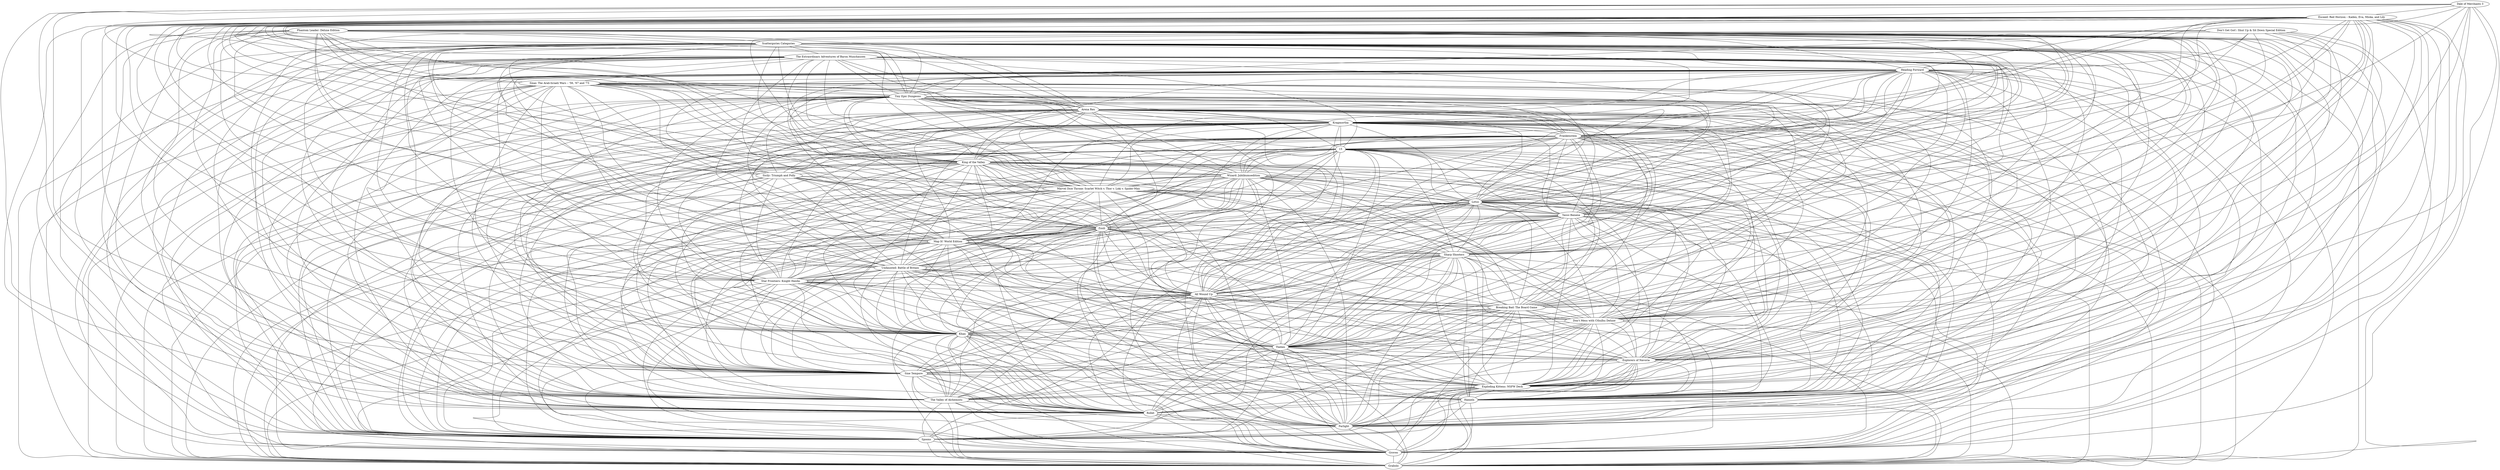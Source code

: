 /* Created by igraph 0.10.13-111-g3dd336a4e */
graph {
  0 [
    label=Grabolo
    id=2114
  ];
  1 [
    label=Groves
    id=241796
  ];
  2 [
    label=Spoons
    id=4853
  ];
  3 [
    label=Farlight
    id=197320
  ];
  4 [
    label=Rollet
    id=152162
  ];
  5 [
    label="The Valley of Alchemists"
    id=396989
  ];
  6 [
    label=Hameln
    id=20228
  ];
  7 [
    label="Exploding Kittens: NSFW Deck"
    id=200680
  ];
  8 [
    label="Sine Tempore"
    id=198830
  ];
  9 [
    label="Explorers of Navoria"
    id=234432
  ];
  10 [
    label=Thebes
    id=638
  ];
  11 [
    label=Khan
    id=67180
  ];
  12 [
    label="Don't Mess with Cthulhu Deluxe"
    id=262114
  ];
  13 [
    label="Breaking Bad: The Board Game"
    id=80933
  ];
  14 [
    label="All Wound Up"
    id=123045
  ];
  15 [
    label="Star Frontiers: Knight Hawks"
    id=3482
  ];
  16 [
    label="Undaunted: Battle of Britain"
    id=161108
  ];
  17 [
    label="Sharp Shooters"
    id=9049
  ];
  18 [
    label="Map It! World Edition"
    id=1452
  ];
  19 [
    label=Zuuli
    id=14188
  ];
  20 [
    label="Tasso Banana"
    id=268665
  ];
  21 [
    label=Lotus
    id=130764
  ];
  22 [
    label="Marvel Dice Throne: Scarlet Witch v. Thor v. Loki v. Spider-Man"
    id=158978
  ];
  23 [
    label="Sicily: Triumph and Folly"
    id=160418
  ];
  24 [
    label="Wizard: Jubiläumsedition"
    id=304847
  ];
  25 [
    label="King of the Valley"
    id=209672
  ];
  26 [
    label=15
    id=38032
  ];
  27 [
    label=Frankenstein
    id=21569
  ];
  28 [
    label=Kragmortha
    id=129225
  ];
  29 [
    label="Arena Rex"
    id=18615
  ];
  30 [
    label="Tiny Epic Dungeons"
    id=19212
  ];
  31 [
    label="Sinai: The Arab-Israeli Wars – '56, '67 and '73"
    id=6037
  ];
  32 [
    label="Heading Forward"
    id=88559
  ];
  33 [
    label="The Extraordinary Adventures of Baron Munchausen"
    id=4023
  ];
  34 [
    label="Scattergories Categories"
    id=146596
  ];
  35 [
    label="Phantom Leader: Deluxe Edition"
    id=66781
  ];
  36 [
    label="Exceed: Red Horizon – Kaden, Eva, Miska, and Lily"
    id=75448
  ];
  37 [
    label="Don't Get Got!: Shut Up & Sit Down Special Edition"
    id=255249
  ];
  38 [
    label="Dale of Merchants 3"
    id=191597
  ];

  1 -- 0 [
    weight=20.8124997919404
  ];
  2 -- 0 [
    weight=128.907226782844
  ];
  3 -- 0 [
    weight=11.5025145895409
  ];
  4 -- 0 [
    weight=190.600615443305
  ];
  5 -- 0 [
    weight=2.03141475773554
  ];
  6 -- 0 [
    weight=97.2214793094383
  ];
  7 -- 0 [
    weight=24.250357459706
  ];
  8 -- 0 [
    weight=0.997217516036214
  ];
  9 -- 0 [
    weight=17.4264106390623
  ];
  10 -- 0 [
    weight=145.701466067203
  ];
  11 -- 0 [
    weight=66.032978124715
  ];
  12 -- 0 [
    weight=50.3007088430655
  ];
  13 -- 0 [
    weight=106.978721167226
  ];
  14 -- 0 [
    weight=6.38028794297049
  ];
  15 -- 0 [
    weight=2.98130318092453
  ];
  16 -- 0 [
    weight=2.2383663942439
  ];
  17 -- 0 [
    weight=14.3262529008656
  ];
  18 -- 0 [
    weight=104.810904981825
  ];
  19 -- 0 [
    weight=21.4644981703077
  ];
  20 -- 0 [
    weight=32.6769073971306
  ];
  21 -- 0 [
    weight=9.94000692314318
  ];
  22 -- 0 [
    weight=14.4264738382099
  ];
  24 -- 0 [
    weight=43.990869139485
  ];
  25 -- 0 [
    weight=77.6921243605518
  ];
  26 -- 0 [
    weight=136.833353524955
  ];
  27 -- 0 [
    weight=28.4407503351493
  ];
  28 -- 0 [
    weight=42.4632275715864
  ];
  29 -- 0 [
    weight=2.09018916716925
  ];
  30 -- 0 [
    weight=1.4965732257994
  ];
  31 -- 0 [
    weight=0.0942277372300601
  ];
  32 -- 0 [
    weight=0.544604067890985
  ];
  33 -- 0 [
    weight=2.12736405284326
  ];
  34 -- 0 [
    weight=17.3966571604874
  ];
  36 -- 0 [
    weight=0.480532000083844
  ];
  2 -- 1 [
    weight=4.64846240034005
  ];
  3 -- 1 [
    weight=160.340117464192
  ];
  4 -- 1 [
    weight=76.7159760337006
  ];
  5 -- 1 [
    weight=130.321842239484
  ];
  6 -- 1 [
    weight=2.15429324301188
  ];
  7 -- 1 [
    weight=35.2544981061704
  ];
  8 -- 1 [
    weight=35.6660546960432
  ];
  9 -- 1 [
    weight=193.591103874049
  ];
  10 -- 1 [
    weight=0.534544606601273
  ];
  11 -- 1 [
    weight=13.3943253198262
  ];
  12 -- 1 [
    weight=490.66730277739
  ];
  13 -- 1 [
    weight=48.7908830722279
  ];
  14 -- 1 [
    weight=4.78927441724798
  ];
  15 -- 1 [
    weight=0.53923703468903
  ];
  16 -- 1 [
    weight=2.92271927641501
  ];
  17 -- 1 [
    weight=4.5633231001882
  ];
  18 -- 1 [
    weight=2.42877353481501
  ];
  19 -- 1 [
    weight=68.3271158062158
  ];
  20 -- 1 [
    weight=132.029445374423
  ];
  21 -- 1 [
    weight=129.138872817808
  ];
  22 -- 1 [
    weight=100.684749829607
  ];
  23 -- 1 [
    weight=0.27506348514785
  ];
  24 -- 1 [
    weight=12.6463582885703
  ];
  25 -- 1 [
    weight=175.329077883315
  ];
  26 -- 1 [
    weight=8.281391026362
  ];
  27 -- 1 [
    weight=17.149436767835
  ];
  28 -- 1 [
    weight=18.962528473837
  ];
  29 -- 1 [
    weight=0.992628098895572
  ];
  30 -- 1 [
    weight=45.6084755551527
  ];
  31 -- 1 [
    weight=0.102243201974814
  ];
  32 -- 1 [
    weight=15.8688645317986
  ];
  33 -- 1 [
    weight=4.17826412143165
  ];
  34 -- 1 [
    weight=8.22098489052172
  ];
  35 -- 1 [
    weight=0.328326969557841
  ];
  36 -- 1 [
    weight=21.4695045354099
  ];
  37 -- 1 [
    weight=0.277727413155844
  ];
  38 -- 1 [
    weight=0.315487956255594
  ];
  3 -- 2 [
    weight=0.534059657273945
  ];
  4 -- 2 [
    weight=166.914759317362
  ];
  5 -- 2 [
    weight=0.151344690185112
  ];
  6 -- 2 [
    weight=35.8149768774737
  ];
  7 -- 2 [
    weight=124.322428203326
  ];
  8 -- 2 [
    weight=0.11634998505873
  ];
  9 -- 2 [
    weight=2.55824672941268
  ];
  10 -- 2 [
    weight=45.4015249279094
  ];
  11 -- 2 [
    weight=5.18371722641893
  ];
  12 -- 2 [
    weight=15.3643866279611
  ];
  13 -- 2 [
    weight=9.30436684348905
  ];
  14 -- 2 [
    weight=19.2072128514353
  ];
  15 -- 2 [
    weight=3.91978125927676
  ];
  16 -- 2 [
    weight=0.162540221033019
  ];
  17 -- 2 [
    weight=388.559589376355
  ];
  18 -- 2 [
    weight=51.582335600575
  ];
  19 -- 2 [
    weight=69.6260885406368
  ];
  20 -- 2 [
    weight=15.0591825692713
  ];
  21 -- 2 [
    weight=4.87567969364166
  ];
  22 -- 2 [
    weight=29.0480088916036
  ];
  23 -- 2 [
    weight=0.132837851493697
  ];
  24 -- 2 [
    weight=1.9214202151998
  ];
  25 -- 2 [
    weight=9.37077151263157
  ];
  26 -- 2 [
    weight=8.4898616910179
  ];
  27 -- 2 [
    weight=10.5309660618755
  ];
  28 -- 2 [
    weight=10.758869958609
  ];
  29 -- 2 [
    weight=15.1716704877973
  ];
  30 -- 2 [
    weight=2.48387812284413
  ];
  31 -- 2 [
    weight=0.16698821092196
  ];
  32 -- 2 [
    weight=0.323302134657999
  ];
  33 -- 2 [
    weight=9.50789371508106
  ];
  34 -- 2 [
    weight=181.561822684153
  ];
  35 -- 2 [
    weight=0.0377977861249342
  ];
  36 -- 2 [
    weight=0.234640572017123
  ];
  4 -- 3 [
    weight=454.857762307784
  ];
  5 -- 3 [
    weight=676.926634028051
  ];
  6 -- 3 [
    weight=2.19816566474555
  ];
  7 -- 3 [
    weight=633.088046397281
  ];
  8 -- 3 [
    weight=29.0756382133642
  ];
  9 -- 3 [
    weight=8.72678177935382
  ];
  10 -- 3 [
    weight=162.366479530033
  ];
  11 -- 3 [
    weight=662.440765562434
  ];
  12 -- 3 [
    weight=235.950882740919
  ];
  13 -- 3 [
    weight=71.6803164342588
  ];
  14 -- 3 [
    weight=117.953224110867
  ];
  15 -- 3 [
    weight=0.660529259020169
  ];
  16 -- 3 [
    weight=44.1303397791437
  ];
  17 -- 3 [
    weight=1.95448342648602
  ];
  18 -- 3 [
    weight=7.79346915958646
  ];
  19 -- 3 [
    weight=39.0968488291868
  ];
  20 -- 3 [
    weight=89.9494536007339
  ];
  21 -- 3 [
    weight=308.895957613471
  ];
  22 -- 3 [
    weight=7.50614470429519
  ];
  24 -- 3 [
    weight=6.88386517807226
  ];
  25 -- 3 [
    weight=207.536132130032
  ];
  26 -- 3 [
    weight=95.3165737042206
  ];
  27 -- 3 [
    weight=45.0932336850403
  ];
  28 -- 3 [
    weight=102.094115723743
  ];
  30 -- 3 [
    weight=12.8502154821766
  ];
  31 -- 3 [
    weight=0.0603278427382941
  ];
  32 -- 3 [
    weight=412.170441586105
  ];
  33 -- 3 [
    weight=0.804457613272869
  ];
  34 -- 3 [
    weight=0.887641239127123
  ];
  35 -- 3 [
    weight=1.74699011171864
  ];
  36 -- 3 [
    weight=14.3792190235546
  ];
  38 -- 3 [
    weight=0.89878379686565
  ];
  5 -- 4 [
    weight=9.38839350076006
  ];
  6 -- 4 [
    weight=36.7707609088387
  ];
  7 -- 4 [
    weight=948.715632806032
  ];
  8 -- 4 [
    weight=7.15045256582798
  ];
  9 -- 4 [
    weight=5.8787591188109
  ];
  10 -- 4 [
    weight=646.364792736249
  ];
  11 -- 4 [
    weight=160.303784608058
  ];
  12 -- 4 [
    weight=378.980170650342
  ];
  13 -- 4 [
    weight=100.999570593148
  ];
  14 -- 4 [
    weight=158.831285968594
  ];
  15 -- 4 [
    weight=6.9350995184803
  ];
  16 -- 4 [
    weight=10.9824516663027
  ];
  17 -- 4 [
    weight=22.2621703088668
  ];
  18 -- 4 [
    weight=12.1105712085501
  ];
  19 -- 4 [
    weight=51.1942539368932
  ];
  20 -- 4 [
    weight=112.776251831665
  ];
  21 -- 4 [
    weight=205.362212421431
  ];
  22 -- 4 [
    weight=30.3031133208266
  ];
  24 -- 4 [
    weight=30.1673444631126
  ];
  25 -- 4 [
    weight=76.3998957314355
  ];
  26 -- 4 [
    weight=67.0166541894514
  ];
  27 -- 4 [
    weight=36.9222010122475
  ];
  28 -- 4 [
    weight=87.9706812214839
  ];
  29 -- 4 [
    weight=2.05488544943608
  ];
  30 -- 4 [
    weight=23.3410106707654
  ];
  31 -- 4 [
    weight=0.232648753835322
  ];
  32 -- 4 [
    weight=25.3832153787837
  ];
  33 -- 4 [
    weight=22.520836956093
  ];
  34 -- 4 [
    weight=54.2905910884476
  ];
  35 -- 4 [
    weight=0.472098963184376
  ];
  36 -- 4 [
    weight=21.253821695016
  ];
  37 -- 4 [
    weight=3.4290235931944
  ];
  38 -- 4 [
    weight=0.333280445757758
  ];
  7 -- 5 [
    weight=381.987524009698
  ];
  8 -- 5 [
    weight=114.137408650008
  ];
  9 -- 5 [
    weight=459.634737736975
  ];
  10 -- 5 [
    weight=0.992405525077615
  ];
  11 -- 5 [
    weight=6.04822561783921
  ];
  12 -- 5 [
    weight=545.640042205914
  ];
  13 -- 5 [
    weight=45.0684228013853
  ];
  14 -- 5 [
    weight=2.48738004791023
  ];
  15 -- 5 [
    weight=0.0281735200059915
  ];
  16 -- 5 [
    weight=22.8289547274186
  ];
  17 -- 5 [
    weight=0.302413466326047
  ];
  18 -- 5 [
    weight=0.298946335313791
  ];
  19 -- 5 [
    weight=29.8311932710988
  ];
  20 -- 5 [
    weight=57.8850953045692
  ];
  21 -- 5 [
    weight=23.068827830023
  ];
  22 -- 5 [
    weight=17.964358090313
  ];
  24 -- 5 [
    weight=32.2083338041901
  ];
  25 -- 5 [
    weight=111.199761878936
  ];
  26 -- 5 [
    weight=1.18857042307192
  ];
  27 -- 5 [
    weight=67.8731512556063
  ];
  28 -- 5 [
    weight=33.9071418871276
  ];
  29 -- 5 [
    weight=0.326416480289418
  ];
  30 -- 5 [
    weight=39.7657246321743
  ];
  31 -- 5 [
    weight=0.0364234431852876
  ];
  32 -- 5 [
    weight=231.415992612896
  ];
  33 -- 5 [
    weight=0.0310636191911074
  ];
  34 -- 5 [
    weight=0.032492352187016
  ];
  35 -- 5 [
    weight=0.0349397711420466
  ];
  36 -- 5 [
    weight=13.0650805900678
  ];
  38 -- 5 [
    weight=0.861761110044786
  ];
  7 -- 6 [
    weight=0.69432894029243
  ];
  8 -- 6 [
    weight=0.3854472528655
  ];
  9 -- 6 [
    weight=0.261670151252002
  ];
  10 -- 6 [
    weight=1373.17504747871
  ];
  11 -- 6 [
    weight=142.899130443486
  ];
  12 -- 6 [
    weight=0.166514523337511
  ];
  13 -- 6 [
    weight=25.8246809948769
  ];
  14 -- 6 [
    weight=56.1822333242784
  ];
  15 -- 6 [
    weight=68.2239129267115
  ];
  16 -- 6 [
    weight=7.98176960020928
  ];
  17 -- 6 [
    weight=128.727969740008
  ];
  18 -- 6 [
    weight=745.818694880234
  ];
  19 -- 6 [
    weight=47.9620191710974
  ];
  20 -- 6 [
    weight=60.5565249665372
  ];
  21 -- 6 [
    weight=5.84315237961207
  ];
  22 -- 6 [
    weight=1.86961399318333
  ];
  24 -- 6 [
    weight=0.510793962159952
  ];
  25 -- 6 [
    weight=8.10097974716241
  ];
  26 -- 6 [
    weight=183.112535321834
  ];
  27 -- 6 [
    weight=3.42988584615354
  ];
  28 -- 6 [
    weight=11.9836439681215
  ];
  29 -- 6 [
    weight=9.94098512330075
  ];
  30 -- 6 [
    weight=3.82139594240106
  ];
  31 -- 6 [
    weight=0.250147284873502
  ];
  32 -- 6 [
    weight=34.6236573634504
  ];
  33 -- 6 [
    weight=37.7218074633833
  ];
  34 -- 6 [
    weight=23.3045438419928
  ];
  35 -- 6 [
    weight=0.349620426123138
  ];
  36 -- 6 [
    weight=0.0834046926513855
  ];
  8 -- 7 [
    weight=351.855739575455
  ];
  9 -- 7 [
    weight=40.8001947106502
  ];
  10 -- 7 [
    weight=114.175245617874
  ];
  11 -- 7 [
    weight=25.8401395014653
  ];
  12 -- 7 [
    weight=1058.07664191087
  ];
  13 -- 7 [
    weight=27.4086461768834
  ];
  14 -- 7 [
    weight=511.577889854501
  ];
  15 -- 7 [
    weight=5.8288616875468
  ];
  16 -- 7 [
    weight=47.629622734237
  ];
  17 -- 7 [
    weight=17.2876164141191
  ];
  18 -- 7 [
    weight=1.84420023764566
  ];
  19 -- 7 [
    weight=4.54266030311513
  ];
  20 -- 7 [
    weight=10.4793162303485
  ];
  21 -- 7 [
    weight=117.914174067181
  ];
  22 -- 7 [
    weight=261.030671656918
  ];
  24 -- 7 [
    weight=46.8565539709483
  ];
  25 -- 7 [
    weight=22.0406393258953
  ];
  26 -- 7 [
    weight=1.29026700940091
  ];
  27 -- 7 [
    weight=21.3058695534949
  ];
  28 -- 7 [
    weight=80.9366353054086
  ];
  29 -- 7 [
    weight=55.2288136170716
  ];
  30 -- 7 [
    weight=92.8137783225557
  ];
  31 -- 7 [
    weight=0.0374342067958862
  ];
  32 -- 7 [
    weight=49.6052444246764
  ];
  33 -- 7 [
    weight=81.1853830433909
  ];
  34 -- 7 [
    weight=31.3668946440528
  ];
  35 -- 7 [
    weight=0.43568533956463
  ];
  36 -- 7 [
    weight=75.6634434319552
  ];
  37 -- 7 [
    weight=2.5446663696097
  ];
  38 -- 7 [
    weight=0.978304210680094
  ];
  9 -- 8 [
    weight=57.2602349444898
  ];
  10 -- 8 [
    weight=0.37093639398787
  ];
  11 -- 8 [
    weight=4.94913373623142
  ];
  12 -- 8 [
    weight=88.0359222579357
  ];
  13 -- 8 [
    weight=9.60918106782684
  ];
  14 -- 8 [
    weight=90.8508948406865
  ];
  15 -- 8 [
    weight=1.71575992383297
  ];
  16 -- 8 [
    weight=19.5905405807166
  ];
  17 -- 8 [
    weight=3.89452882219224
  ];
  18 -- 8 [
    weight=1.45261982100692
  ];
  19 -- 8 [
    weight=1.97483575414439
  ];
  20 -- 8 [
    weight=3.47733651273105
  ];
  21 -- 8 [
    weight=48.8609246484759
  ];
  22 -- 8 [
    weight=91.2513291220591
  ];
  23 -- 8 [
    weight=0.562353921159748
  ];
  24 -- 8 [
    weight=13.4223502489901
  ];
  25 -- 8 [
    weight=7.92433088902039
  ];
  26 -- 8 [
    weight=1.71018089874784
  ];
  27 -- 8 [
    weight=14.2810873121297
  ];
  28 -- 8 [
    weight=16.0206513835763
  ];
  29 -- 8 [
    weight=41.764804556987
  ];
  30 -- 8 [
    weight=110.712657372023
  ];
  31 -- 8 [
    weight=1.0202151120377
  ];
  32 -- 8 [
    weight=7.65589438993327
  ];
  33 -- 8 [
    weight=1.53323145888082
  ];
  34 -- 8 [
    weight=0.186261545765349
  ];
  35 -- 8 [
    weight=16.2860501016456
  ];
  36 -- 8 [
    weight=23.1326505886569
  ];
  38 -- 8 [
    weight=1.43114513957573
  ];
  10 -- 9 [
    weight=0.864272474578953
  ];
  11 -- 9 [
    weight=0.0562318656404868
  ];
  12 -- 9 [
    weight=688.678162690117
  ];
  13 -- 9 [
    weight=105.254980720985
  ];
  14 -- 9 [
    weight=0.976422702971565
  ];
  15 -- 9 [
    weight=0.229574271012094
  ];
  16 -- 9 [
    weight=5.86865197199022
  ];
  17 -- 9 [
    weight=0.707917175301018
  ];
  18 -- 9 [
    weight=0.134094431348406
  ];
  19 -- 9 [
    weight=284.204219879683
  ];
  20 -- 9 [
    weight=212.724618681537
  ];
  21 -- 9 [
    weight=3.31904671184564
  ];
  22 -- 9 [
    weight=109.302648399532
  ];
  24 -- 9 [
    weight=119.837853669762
  ];
  25 -- 9 [
    weight=80.8253306308988
  ];
  26 -- 9 [
    weight=0.3441845936414
  ];
  27 -- 9 [
    weight=37.7792741798201
  ];
  28 -- 9 [
    weight=18.6237165875738
  ];
  29 -- 9 [
    weight=2.83210173207512
  ];
  30 -- 9 [
    weight=56.7031627883211
  ];
  32 -- 9 [
    weight=7.36517698526252
  ];
  33 -- 9 [
    weight=0.478355284814918
  ];
  34 -- 9 [
    weight=4.46251148914129
  ];
  35 -- 9 [
    weight=0.0606653024662336
  ];
  36 -- 9 [
    weight=8.55308888255943
  ];
  37 -- 9 [
    weight=1.17599810783505
  ];
  38 -- 9 [
    weight=0.666261092441794
  ];
  11 -- 10 [
    weight=1217.14277607612
  ];
  12 -- 10 [
    weight=3.8456293892105
  ];
  13 -- 10 [
    weight=49.5448889405251
  ];
  14 -- 10 [
    weight=388.099622818419
  ];
  15 -- 10 [
    weight=105.238410619276
  ];
  16 -- 10 [
    weight=80.3056649781288
  ];
  17 -- 10 [
    weight=42.4901174600792
  ];
  18 -- 10 [
    weight=115.437360451156
  ];
  19 -- 10 [
    weight=87.1339689568525
  ];
  20 -- 10 [
    weight=51.134989165083
  ];
  21 -- 10 [
    weight=5.6861507723136
  ];
  22 -- 10 [
    weight=0.101579574025801
  ];
  23 -- 10 [
    weight=0.0875937703475035
  ];
  24 -- 10 [
    weight=3.54997356823689
  ];
  25 -- 10 [
    weight=14.318443151344
  ];
  26 -- 10 [
    weight=205.538331001555
  ];
  27 -- 10 [
    weight=21.324568439133
  ];
  28 -- 10 [
    weight=27.8105766801822
  ];
  29 -- 10 [
    weight=12.6217292007495
  ];
  30 -- 10 [
    weight=13.7937077437908
  ];
  31 -- 10 [
    weight=0.0592666001587773
  ];
  32 -- 10 [
    weight=111.007721459979
  ];
  33 -- 10 [
    weight=40.1235171938181
  ];
  34 -- 10 [
    weight=9.19576882489457
  ];
  35 -- 10 [
    weight=0.85281138737906
  ];
  36 -- 10 [
    weight=1.07723693323089
  ];
  12 -- 11 [
    weight=0.390159461637726
  ];
  13 -- 11 [
    weight=70.7250715251044
  ];
  14 -- 11 [
    weight=140.853979938015
  ];
  15 -- 11 [
    weight=9.13049689247009
  ];
  16 -- 11 [
    weight=35.4317314733239
  ];
  17 -- 11 [
    weight=8.83675723109531
  ];
  18 -- 11 [
    weight=58.14526017254
  ];
  19 -- 11 [
    weight=57.2989415643145
  ];
  20 -- 11 [
    weight=45.086715908916
  ];
  21 -- 11 [
    weight=61.3241803145871
  ];
  22 -- 11 [
    weight=2.35210474343116
  ];
  23 -- 11 [
    weight=0.214764569517821
  ];
  24 -- 11 [
    weight=1.14363689775713
  ];
  25 -- 11 [
    weight=37.0187092406553
  ];
  26 -- 11 [
    weight=404.452088184613
  ];
  27 -- 11 [
    weight=28.9028704894142
  ];
  28 -- 11 [
    weight=70.2731844846012
  ];
  29 -- 11 [
    weight=0.74141056990906
  ];
  30 -- 11 [
    weight=4.94837658341539
  ];
  31 -- 11 [
    weight=0.041734922959591
  ];
  32 -- 11 [
    weight=99.7986467811171
  ];
  33 -- 11 [
    weight=3.51998045235075
  ];
  34 -- 11 [
    weight=7.95121847831184
  ];
  35 -- 11 [
    weight=3.54978317438667
  ];
  36 -- 11 [
    weight=1.24241838382971
  ];
  13 -- 12 [
    weight=159.58984542834
  ];
  14 -- 12 [
    weight=2.74841001669307
  ];
  16 -- 12 [
    weight=11.8039309986381
  ];
  17 -- 12 [
    weight=1.76274272482384
  ];
  18 -- 12 [
    weight=0.366874901174716
  ];
  19 -- 12 [
    weight=95.1791797288427
  ];
  20 -- 12 [
    weight=117.780902824193
  ];
  21 -- 12 [
    weight=43.7877079937125
  ];
  22 -- 12 [
    weight=269.146746925178
  ];
  24 -- 12 [
    weight=125.197990515593
  ];
  25 -- 12 [
    weight=162.208441575423
  ];
  26 -- 12 [
    weight=2.07208686129044
  ];
  27 -- 12 [
    weight=48.5153817979808
  ];
  28 -- 12 [
    weight=28.4575677353616
  ];
  29 -- 12 [
    weight=2.05389010846914
  ];
  30 -- 12 [
    weight=139.529034674354
  ];
  32 -- 12 [
    weight=19.743879833729
  ];
  33 -- 12 [
    weight=1.8622709619716
  ];
  34 -- 12 [
    weight=26.7798069159927
  ];
  35 -- 12 [
    weight=0.489356439870859
  ];
  36 -- 12 [
    weight=23.2030522912986
  ];
  37 -- 12 [
    weight=12.4992937633067
  ];
  38 -- 12 [
    weight=11.0308128584039
  ];
  14 -- 13 [
    weight=6.43954018906993
  ];
  15 -- 13 [
    weight=0.247040821251038
  ];
  16 -- 13 [
    weight=3.07332101430704
  ];
  17 -- 13 [
    weight=5.76440555260141
  ];
  18 -- 13 [
    weight=25.5963380458076
  ];
  19 -- 13 [
    weight=174.180671603707
  ];
  20 -- 13 [
    weight=66.2707386333019
  ];
  21 -- 13 [
    weight=12.9279287510658
  ];
  22 -- 13 [
    weight=10.6312571838571
  ];
  24 -- 13 [
    weight=90.9275845707166
  ];
  25 -- 13 [
    weight=94.5459162311933
  ];
  26 -- 13 [
    weight=50.8815211112879
  ];
  27 -- 13 [
    weight=76.5621860897654
  ];
  28 -- 13 [
    weight=73.1969565077446
  ];
  29 -- 13 [
    weight=0.390766609122317
  ];
  30 -- 13 [
    weight=7.39775345343692
  ];
  32 -- 13 [
    weight=2.81818660572134
  ];
  33 -- 13 [
    weight=1.10816436733114
  ];
  34 -- 13 [
    weight=6.47828123788338
  ];
  35 -- 13 [
    weight=0.212617760605831
  ];
  36 -- 13 [
    weight=3.02311833318228
  ];
  37 -- 13 [
    weight=0.0395669562705778
  ];
  15 -- 14 [
    weight=82.6518801026939
  ];
  16 -- 14 [
    weight=100.926599533693
  ];
  17 -- 14 [
    weight=64.8417091918258
  ];
  18 -- 14 [
    weight=9.08969179655665
  ];
  19 -- 14 [
    weight=1.50099577114069
  ];
  20 -- 14 [
    weight=1.69412253587491
  ];
  21 -- 14 [
    weight=58.0500583267306
  ];
  22 -- 14 [
    weight=42.3856620669613
  ];
  23 -- 14 [
    weight=3.83364317278729
  ];
  24 -- 14 [
    weight=0.959864046194804
  ];
  25 -- 14 [
    weight=2.68757468913793
  ];
  26 -- 14 [
    weight=7.01517143991275
  ];
  27 -- 14 [
    weight=8.37499300863986
  ];
  28 -- 14 [
    weight=19.4229406053657
  ];
  29 -- 14 [
    weight=152.882534033561
  ];
  30 -- 14 [
    weight=12.9120712166063
  ];
  31 -- 14 [
    weight=2.9928219812103
  ];
  32 -- 14 [
    weight=8.70766833041128
  ];
  33 -- 14 [
    weight=67.0860595646833
  ];
  34 -- 14 [
    weight=4.37007642675829
  ];
  35 -- 14 [
    weight=3.98410837113355
  ];
  36 -- 14 [
    weight=50.3604649888188
  ];
  16 -- 15 [
    weight=158.806856393136
  ];
  17 -- 15 [
    weight=107.038907520986
  ];
  18 -- 15 [
    weight=107.979371476183
  ];
  19 -- 15 [
    weight=0.509347551629637
  ];
  20 -- 15 [
    weight=0.256022680437784
  ];
  21 -- 15 [
    weight=1.61833122142973
  ];
  22 -- 15 [
    weight=0.275588213099864
  ];
  23 -- 15 [
    weight=311.66194106338
  ];
  24 -- 15 [
    weight=0.0597271931006923
  ];
  25 -- 15 [
    weight=0.231552084706545
  ];
  26 -- 15 [
    weight=0.404323321246203
  ];
  27 -- 15 [
    weight=1.21173506345843
  ];
  28 -- 15 [
    weight=1.36980414170127
  ];
  29 -- 15 [
    weight=148.163129012253
  ];
  30 -- 15 [
    weight=3.16303387291636
  ];
  31 -- 15 [
    weight=636.212900603069
  ];
  32 -- 15 [
    weight=28.8055610528562
  ];
  33 -- 15 [
    weight=45.630082601369
  ];
  34 -- 15 [
    weight=0.713905351304455
  ];
  35 -- 15 [
    weight=32.750265287234
  ];
  36 -- 15 [
    weight=0.100005517354037
  ];
  17 -- 16 [
    weight=5.00136027431435
  ];
  18 -- 16 [
    weight=10.4674650554876
  ];
  19 -- 16 [
    weight=1.64503348014908
  ];
  20 -- 16 [
    weight=4.6835569327332
  ];
  21 -- 16 [
    weight=5.31284424240263
  ];
  22 -- 16 [
    weight=1.63053556562717
  ];
  23 -- 16 [
    weight=584.648502226865
  ];
  24 -- 16 [
    weight=0.535403546647379
  ];
  25 -- 16 [
    weight=3.25323736189211
  ];
  26 -- 16 [
    weight=1.55182835038363
  ];
  27 -- 16 [
    weight=29.745841099517
  ];
  28 -- 16 [
    weight=12.6541525826715
  ];
  29 -- 16 [
    weight=20.5786321965891
  ];
  30 -- 16 [
    weight=11.3272824182825
  ];
  31 -- 16 [
    weight=57.599604820221
  ];
  32 -- 16 [
    weight=109.503902484353
  ];
  33 -- 16 [
    weight=0.0514418209449814
  ];
  34 -- 16 [
    weight=0.0759254676529163
  ];
  35 -- 16 [
    weight=199.441336068435
  ];
  36 -- 16 [
    weight=1.36429767422135
  ];
  18 -- 17 [
    weight=96.0641166958638
  ];
  19 -- 17 [
    weight=17.8325987429896
  ];
  20 -- 17 [
    weight=1.78410535014449
  ];
  21 -- 17 [
    weight=11.7276022417303
  ];
  22 -- 17 [
    weight=17.3314639004856
  ];
  23 -- 17 [
    weight=0.0363489162751262
  ];
  24 -- 17 [
    weight=0.768967327589213
  ];
  25 -- 17 [
    weight=3.66282043973636
  ];
  26 -- 17 [
    weight=3.74804728019355
  ];
  27 -- 17 [
    weight=3.06135520515311
  ];
  28 -- 17 [
    weight=2.30650319554957
  ];
  29 -- 17 [
    weight=35.3347841094934
  ];
  30 -- 17 [
    weight=2.2660078619026
  ];
  31 -- 17 [
    weight=16.6757557657541
  ];
  32 -- 17 [
    weight=0.25817197324695
  ];
  33 -- 17 [
    weight=9.69335943790183
  ];
  34 -- 17 [
    weight=78.1946114871408
  ];
  35 -- 17 [
    weight=0.398967964331608
  ];
  36 -- 17 [
    weight=2.138422452958
  ];
  19 -- 18 [
    weight=37.2474907322391
  ];
  20 -- 18 [
    weight=29.5159130440869
  ];
  21 -- 18 [
    weight=11.1930768953227
  ];
  22 -- 18 [
    weight=0.385747035472336
  ];
  23 -- 18 [
    weight=0.0507590697377361
  ];
  24 -- 18 [
    weight=36.0467731211544
  ];
  25 -- 18 [
    weight=14.545230304348
  ];
  26 -- 18 [
    weight=253.02862554896
  ];
  27 -- 18 [
    weight=7.17967791919708
  ];
  28 -- 18 [
    weight=16.0822481541755
  ];
  29 -- 18 [
    weight=3.80708323365678
  ];
  30 -- 18 [
    weight=1.3090036019946
  ];
  31 -- 18 [
    weight=3.82139621181331
  ];
  32 -- 18 [
    weight=25.8094309159052
  ];
  33 -- 18 [
    weight=1.37165391138596
  ];
  34 -- 18 [
    weight=5.75521655868873
  ];
  35 -- 18 [
    weight=0.273180701670795
  ];
  36 -- 18 [
    weight=0.0593199683139421
  ];
  20 -- 19 [
    weight=78.7124339485513
  ];
  21 -- 19 [
    weight=10.7483734803847
  ];
  22 -- 19 [
    weight=6.63380593346085
  ];
  23 -- 19 [
    weight=0.052980691189724
  ];
  24 -- 19 [
    weight=22.6007822933056
  ];
  25 -- 19 [
    weight=62.6424696995272
  ];
  26 -- 19 [
    weight=53.3673304235021
  ];
  27 -- 19 [
    weight=34.2909162655707
  ];
  28 -- 19 [
    weight=30.371962136375
  ];
  29 -- 19 [
    weight=1.09764056732609
  ];
  30 -- 19 [
    weight=32.8152249712479
  ];
  31 -- 19 [
    weight=0.163214157013881
  ];
  32 -- 19 [
    weight=4.69840271236242
  ];
  33 -- 19 [
    weight=24.8466815727907
  ];
  34 -- 19 [
    weight=2.72513558818934
  ];
  35 -- 19 [
    weight=0.367848147751983
  ];
  36 -- 19 [
    weight=2.23383755667251
  ];
  21 -- 20 [
    weight=42.8336425341804
  ];
  22 -- 20 [
    weight=8.53448763030992
  ];
  24 -- 20 [
    weight=27.4103249815004
  ];
  25 -- 20 [
    weight=127.991366120825
  ];
  26 -- 20 [
    weight=153.575540880439
  ];
  27 -- 20 [
    weight=25.3550361401609
  ];
  28 -- 20 [
    weight=24.2671084843386
  ];
  29 -- 20 [
    weight=0.0345422985729401
  ];
  30 -- 20 [
    weight=11.116348927374
  ];
  31 -- 20 [
    weight=0.193654189584786
  ];
  32 -- 20 [
    weight=93.8472864540242
  ];
  33 -- 20 [
    weight=1.94891485252288
  ];
  34 -- 20 [
    weight=2.49583720716303
  ];
  35 -- 20 [
    weight=0.162575430905835
  ];
  36 -- 20 [
    weight=21.813634339683
  ];
  37 -- 20 [
    weight=0.512138298813181
  ];
  22 -- 21 [
    weight=28.9086266271478
  ];
  23 -- 21 [
    weight=0.0240204337516688
  ];
  24 -- 21 [
    weight=3.04310305617531
  ];
  25 -- 21 [
    weight=29.1713360080776
  ];
  26 -- 21 [
    weight=16.4104739285668
  ];
  27 -- 21 [
    weight=9.56628989425213
  ];
  28 -- 21 [
    weight=19.5319526608519
  ];
  29 -- 21 [
    weight=2.63423924744757
  ];
  30 -- 21 [
    weight=20.7127146087162
  ];
  31 -- 21 [
    weight=0.989964321459931
  ];
  32 -- 21 [
    weight=20.2203525490856
  ];
  33 -- 21 [
    weight=8.18122663028995
  ];
  34 -- 21 [
    weight=7.31472784552357
  ];
  35 -- 21 [
    weight=1.1492458171398
  ];
  36 -- 21 [
    weight=27.1532451602127
  ];
  38 -- 21 [
    weight=0.248259473830931
  ];
  23 -- 22 [
    weight=0.152362569847962
  ];
  24 -- 22 [
    weight=16.3540446285699
  ];
  25 -- 22 [
    weight=8.63757572418117
  ];
  26 -- 22 [
    weight=2.68615705968807
  ];
  27 -- 22 [
    weight=7.18106451115644
  ];
  28 -- 22 [
    weight=3.61933989201428
  ];
  29 -- 22 [
    weight=10.8809509926358
  ];
  30 -- 22 [
    weight=15.9538895455344
  ];
  31 -- 22 [
    weight=0.0991877908885032
  ];
  32 -- 22 [
    weight=1.63170297979912
  ];
  33 -- 22 [
    weight=31.4170607099309
  ];
  34 -- 22 [
    weight=18.0670994115422
  ];
  35 -- 22 [
    weight=0.169974402815286
  ];
  36 -- 22 [
    weight=24.6506316961489
  ];
  37 -- 22 [
    weight=0.110293984064913
  ];
  38 -- 22 [
    weight=0.188251211645685
  ];
  25 -- 23 [
    weight=0.0828503350121206
  ];
  27 -- 23 [
    weight=0.812061250750751
  ];
  28 -- 23 [
    weight=1.11412454745011
  ];
  29 -- 23 [
    weight=5.20235481192076
  ];
  30 -- 23 [
    weight=1.02210046462493
  ];
  31 -- 23 [
    weight=396.362573730505
  ];
  32 -- 23 [
    weight=0.617718469743091
  ];
  34 -- 23 [
    weight=0.112890376703982
  ];
  35 -- 23 [
    weight=101.229722008334
  ];
  36 -- 23 [
    weight=0.272760910848461
  ];
  25 -- 24 [
    weight=130.725785881369
  ];
  26 -- 24 [
    weight=26.260697853046
  ];
  27 -- 24 [
    weight=29.4761759727965
  ];
  28 -- 24 [
    weight=24.3570041682199
  ];
  29 -- 24 [
    weight=0.111163361832976
  ];
  30 -- 24 [
    weight=9.77959175287372
  ];
  32 -- 24 [
    weight=0.983971269428527
  ];
  33 -- 24 [
    weight=0.39852269581285
  ];
  34 -- 24 [
    weight=3.07762486274782
  ];
  36 -- 24 [
    weight=0.596874989104894
  ];
  37 -- 24 [
    weight=0.0619486860810012
  ];
  26 -- 25 [
    weight=203.172889541801
  ];
  27 -- 25 [
    weight=55.8881072127831
  ];
  28 -- 25 [
    weight=35.8623871003186
  ];
  29 -- 25 [
    weight=0.186108083520055
  ];
  30 -- 25 [
    weight=20.8045634073984
  ];
  32 -- 25 [
    weight=21.5810875233422
  ];
  33 -- 25 [
    weight=0.0871854611605999
  ];
  34 -- 25 [
    weight=2.47763244655063
  ];
  35 -- 25 [
    weight=0.16557543860927
  ];
  36 -- 25 [
    weight=1.4947744002177
  ];
  38 -- 25 [
    weight=0.0697997715874046
  ];
  27 -- 26 [
    weight=15.1608353996097
  ];
  28 -- 26 [
    weight=51.2368644493625
  ];
  29 -- 26 [
    weight=0.0957161982027785
  ];
  30 -- 26 [
    weight=1.37976495658224
  ];
  32 -- 26 [
    weight=16.068024906688
  ];
  33 -- 26 [
    weight=1.71458122789129
  ];
  34 -- 26 [
    weight=4.47517257253656
  ];
  35 -- 26 [
    weight=0.0733354693921946
  ];
  36 -- 26 [
    weight=2.38385635818978
  ];
  28 -- 27 [
    weight=27.2605625630868
  ];
  29 -- 27 [
    weight=2.37029423948995
  ];
  30 -- 27 [
    weight=24.3821857724726
  ];
  31 -- 27 [
    weight=1.40699538234957
  ];
  32 -- 27 [
    weight=9.90046052935206
  ];
  33 -- 27 [
    weight=1.28876685846236
  ];
  34 -- 27 [
    weight=1.25713529759323
  ];
  35 -- 27 [
    weight=0.392246990496204
  ];
  36 -- 27 [
    weight=4.89924458507982
  ];
  29 -- 28 [
    weight=0.872709249211263
  ];
  30 -- 28 [
    weight=6.07611424446297
  ];
  31 -- 28 [
    weight=4.42409960040328
  ];
  32 -- 28 [
    weight=9.83458638267831
  ];
  33 -- 28 [
    weight=0.869726526874375
  ];
  34 -- 28 [
    weight=3.25040312033323
  ];
  35 -- 28 [
    weight=0.0950753693061918
  ];
  36 -- 28 [
    weight=1.38445751786523
  ];
  38 -- 28 [
    weight=0.0740568581695664
  ];
  30 -- 29 [
    weight=4.17270086767862
  ];
  31 -- 29 [
    weight=20.5009407534996
  ];
  32 -- 29 [
    weight=0.136877123553397
  ];
  33 -- 29 [
    weight=21.1069695621301
  ];
  34 -- 29 [
    weight=0.58171521963749
  ];
  35 -- 29 [
    weight=1.90562900613028
  ];
  36 -- 29 [
    weight=4.33702143889475
  ];
  31 -- 30 [
    weight=4.72319832620684
  ];
  32 -- 30 [
    weight=3.92344931628657
  ];
  33 -- 30 [
    weight=6.87389728824356
  ];
  34 -- 30 [
    weight=0.673998796364191
  ];
  35 -- 30 [
    weight=19.8806795182315
  ];
  36 -- 30 [
    weight=5.85492607102582
  ];
  37 -- 30 [
    weight=0.296662170880763
  ];
  38 -- 30 [
    weight=0.140274521204669
  ];
  32 -- 31 [
    weight=1.11302453972878
  ];
  33 -- 31 [
    weight=0.695714606889109
  ];
  35 -- 31 [
    weight=34.4703860097032
  ];
  36 -- 31 [
    weight=0.101145704972043
  ];
  33 -- 32 [
    weight=0.181593969225076
  ];
  34 -- 32 [
    weight=0.0688726064983538
  ];
  35 -- 32 [
    weight=8.49630371433008
  ];
  36 -- 32 [
    weight=7.89569611180109
  ];
  37 -- 32 [
    weight=0.0685603925539034
  ];
  34 -- 33 [
    weight=1.90231760123971
  ];
  36 -- 33 [
    weight=1.47592659436075
  ];
  35 -- 34 [
    weight=0.0710748751230196
  ];
  36 -- 34 [
    weight=0.0822182809700915
  ];
  37 -- 34 [
    weight=0.0896508757952723
  ];
  36 -- 35 [
    weight=0.226121429094181
  ];
  38 -- 36 [
    weight=0.0379391683313424
  ];
}
